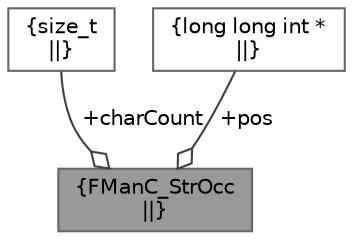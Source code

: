 digraph "FManC_StrOcc"
{
 // INTERACTIVE_SVG=YES
 // LATEX_PDF_SIZE
  bgcolor="transparent";
  edge [fontname=Helvetica,fontsize=10,labelfontname=Helvetica,labelfontsize=10];
  node [fontname=Helvetica,fontsize=10,shape=box,height=0.2,width=0.4];
  Node1 [label="{FManC_StrOcc\n||}",height=0.2,width=0.4,color="gray40", fillcolor="grey60", style="filled", fontcolor="black",tooltip=" "];
  Node2 -> Node1 [color="grey25",style="solid",label=" +charCount" ,arrowhead="odiamond"];
  Node2 [label="{size_t\n||}",height=0.2,width=0.4,color="gray40", fillcolor="white", style="filled",tooltip=" "];
  Node3 -> Node1 [color="grey25",style="solid",label=" +pos" ,arrowhead="odiamond"];
  Node3 [label="{long long int *\n||}",height=0.2,width=0.4,color="gray40", fillcolor="white", style="filled",tooltip=" "];
}
